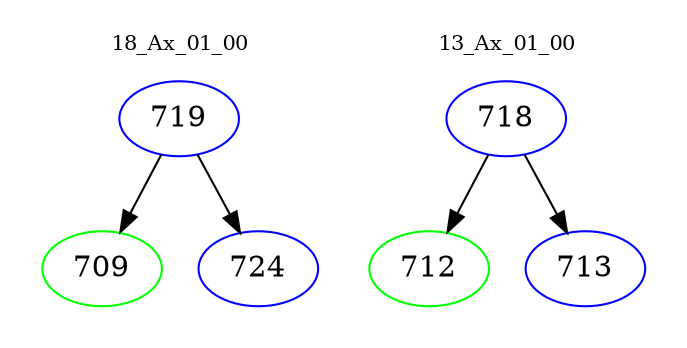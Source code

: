 digraph{
subgraph cluster_0 {
color = white
label = "18_Ax_01_00";
fontsize=10;
T0_719 [label="719", color="blue"]
T0_719 -> T0_709 [color="black"]
T0_709 [label="709", color="green"]
T0_719 -> T0_724 [color="black"]
T0_724 [label="724", color="blue"]
}
subgraph cluster_1 {
color = white
label = "13_Ax_01_00";
fontsize=10;
T1_718 [label="718", color="blue"]
T1_718 -> T1_712 [color="black"]
T1_712 [label="712", color="green"]
T1_718 -> T1_713 [color="black"]
T1_713 [label="713", color="blue"]
}
}
